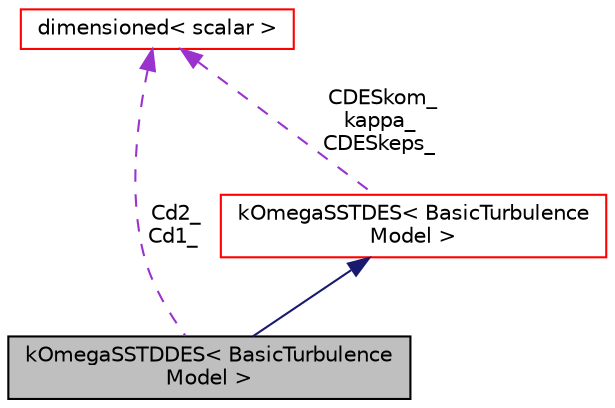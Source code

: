 digraph "kOmegaSSTDDES&lt; BasicTurbulenceModel &gt;"
{
  bgcolor="transparent";
  edge [fontname="Helvetica",fontsize="10",labelfontname="Helvetica",labelfontsize="10"];
  node [fontname="Helvetica",fontsize="10",shape=record];
  Node1 [label="kOmegaSSTDDES\< BasicTurbulence\lModel \>",height=0.2,width=0.4,color="black", fillcolor="grey75", style="filled" fontcolor="black"];
  Node2 -> Node1 [dir="back",color="midnightblue",fontsize="10",style="solid",fontname="Helvetica"];
  Node2 [label="kOmegaSSTDES\< BasicTurbulence\lModel \>",height=0.2,width=0.4,color="red",URL="$classFoam_1_1LESModels_1_1kOmegaSSTDES.html",tooltip="k-omega-SST DES turbulence model for incompressible and compressible flows "];
  Node3 -> Node2 [dir="back",color="darkorchid3",fontsize="10",style="dashed",label=" CDESkom_\nkappa_\nCDESkeps_" ,fontname="Helvetica"];
  Node3 [label="dimensioned\< scalar \>",height=0.2,width=0.4,color="red",URL="$classFoam_1_1dimensioned.html"];
  Node3 -> Node1 [dir="back",color="darkorchid3",fontsize="10",style="dashed",label=" Cd2_\nCd1_" ,fontname="Helvetica"];
}
